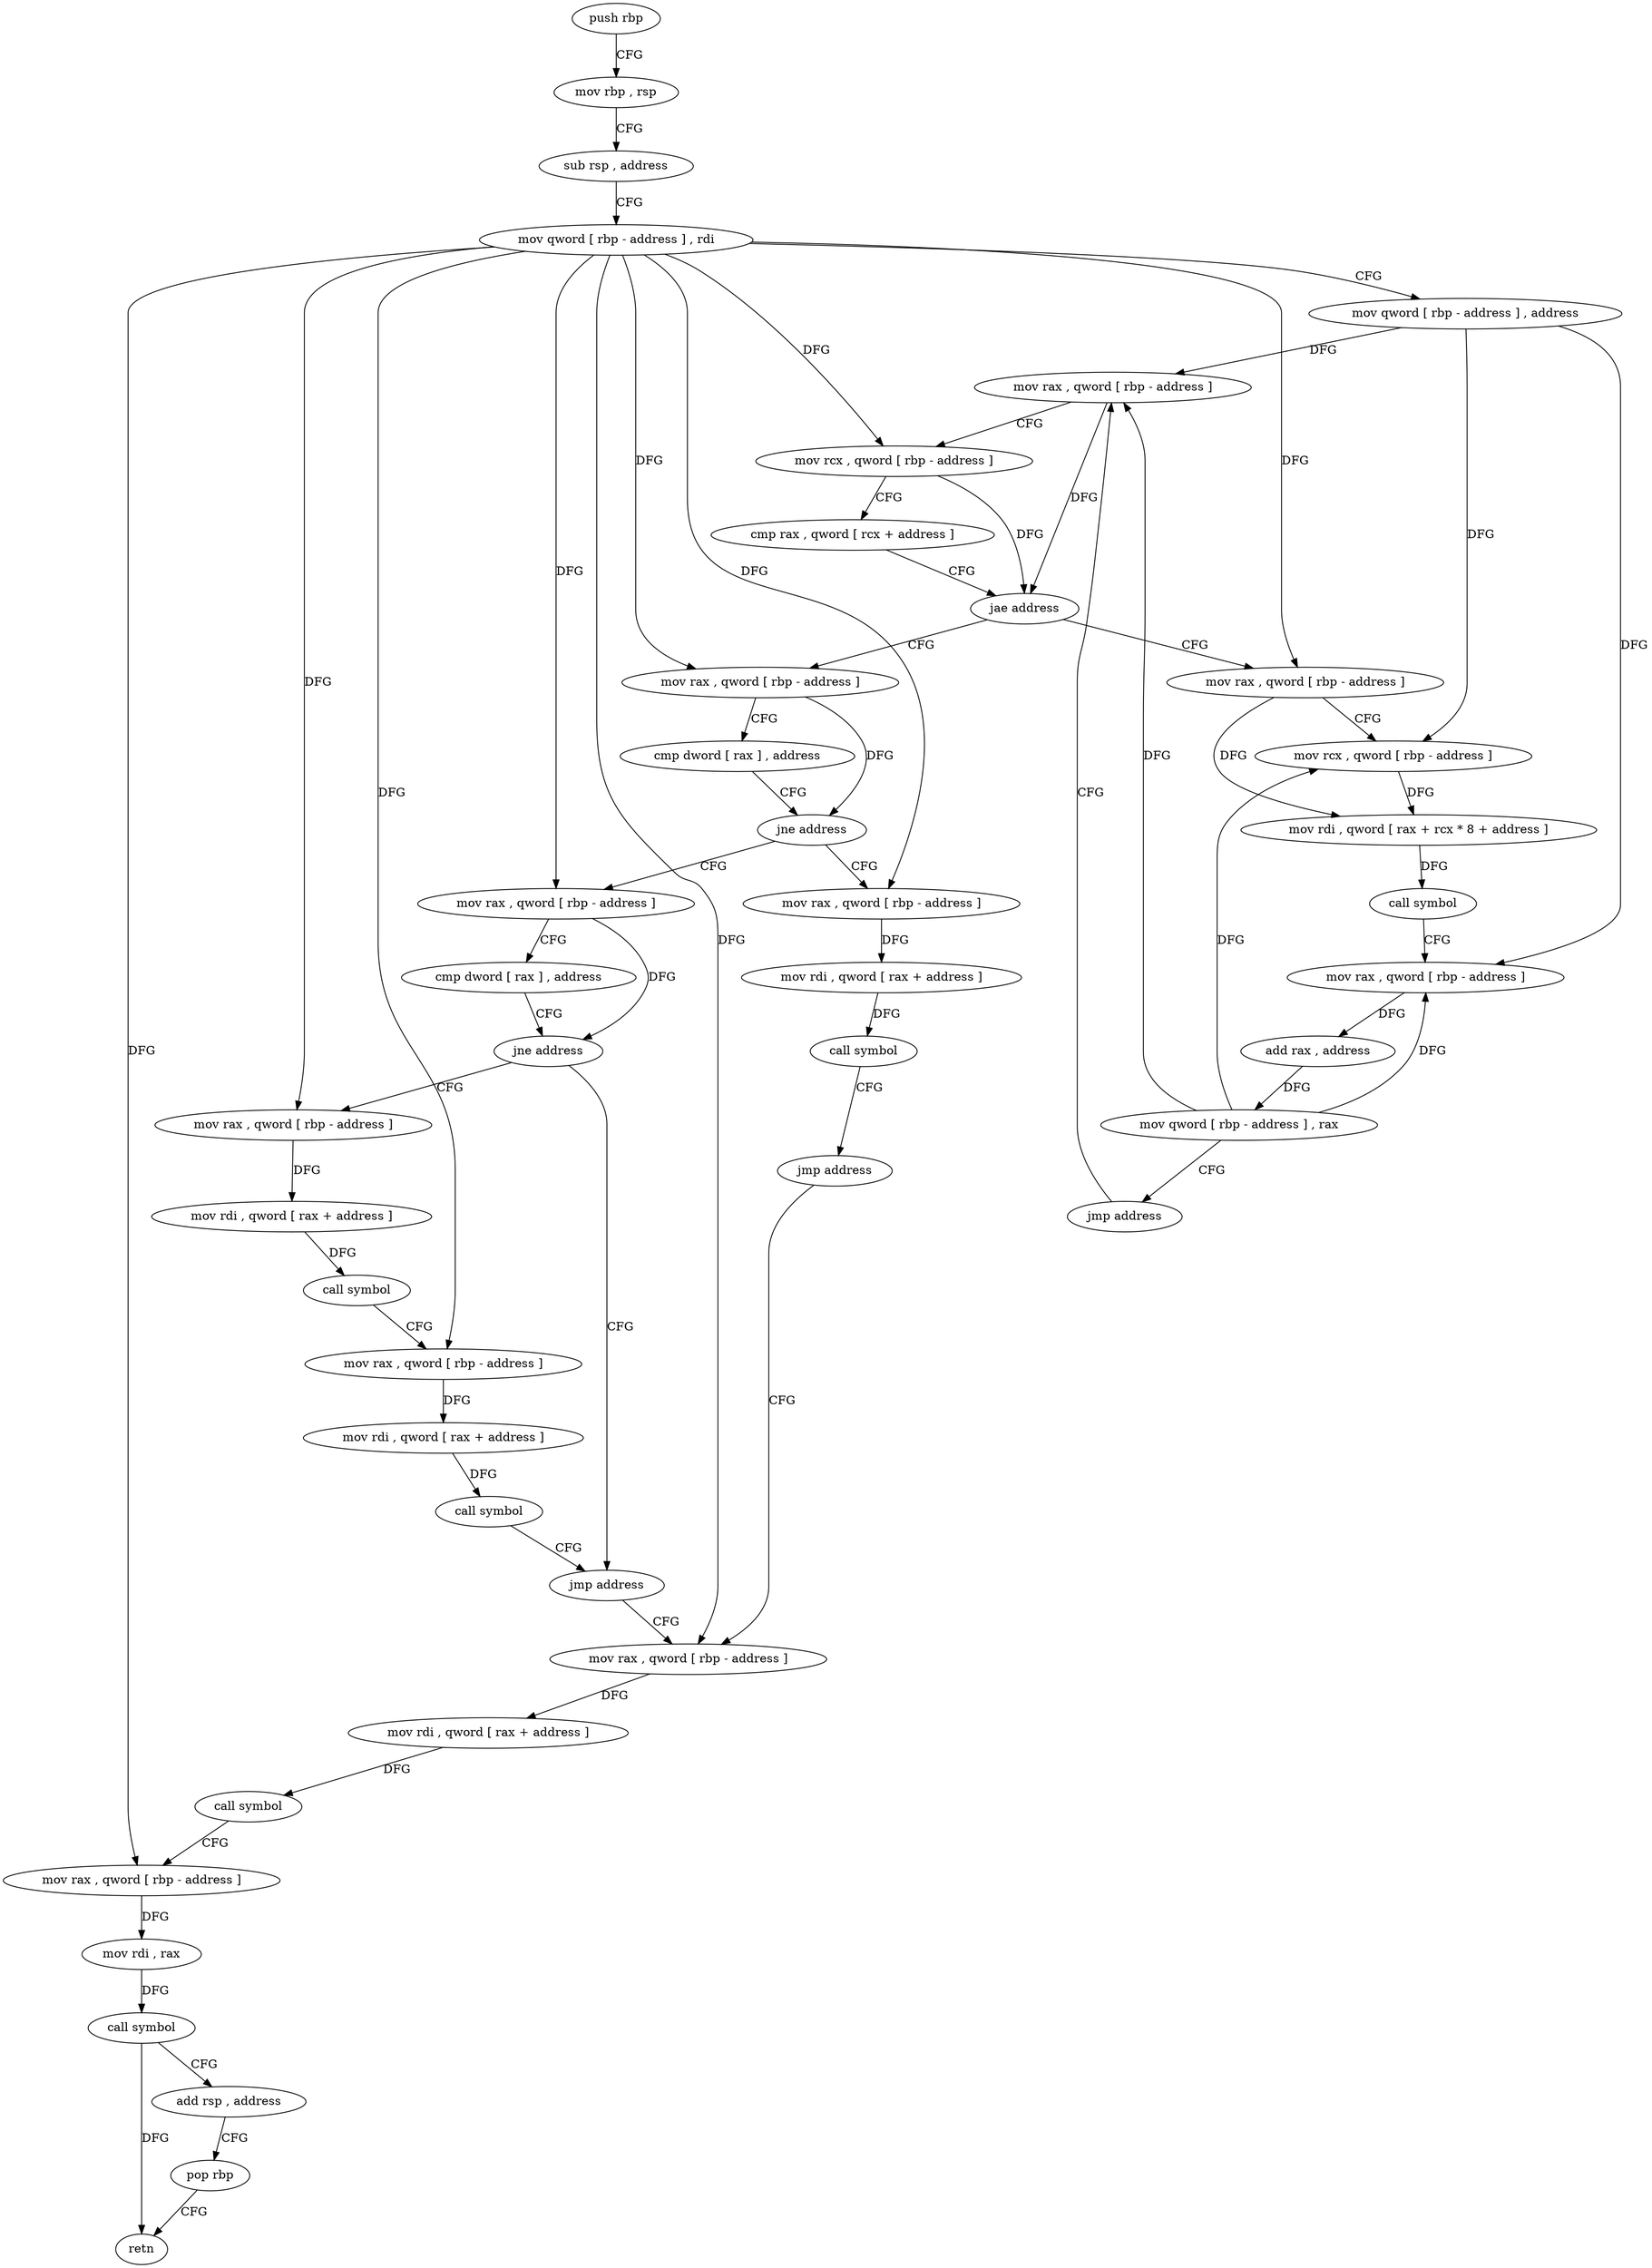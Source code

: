 digraph "func" {
"137968" [label = "push rbp" ]
"137969" [label = "mov rbp , rsp" ]
"137972" [label = "sub rsp , address" ]
"137976" [label = "mov qword [ rbp - address ] , rdi" ]
"137980" [label = "mov qword [ rbp - address ] , address" ]
"137988" [label = "mov rax , qword [ rbp - address ]" ]
"138043" [label = "mov rax , qword [ rbp - address ]" ]
"138047" [label = "cmp dword [ rax ] , address" ]
"138050" [label = "jne address" ]
"138074" [label = "mov rax , qword [ rbp - address ]" ]
"138056" [label = "mov rax , qword [ rbp - address ]" ]
"138006" [label = "mov rax , qword [ rbp - address ]" ]
"138010" [label = "mov rcx , qword [ rbp - address ]" ]
"138014" [label = "mov rdi , qword [ rax + rcx * 8 + address ]" ]
"138019" [label = "call symbol" ]
"138024" [label = "mov rax , qword [ rbp - address ]" ]
"138028" [label = "add rax , address" ]
"138034" [label = "mov qword [ rbp - address ] , rax" ]
"138038" [label = "jmp address" ]
"138078" [label = "cmp dword [ rax ] , address" ]
"138081" [label = "jne address" ]
"138113" [label = "jmp address" ]
"138087" [label = "mov rax , qword [ rbp - address ]" ]
"138060" [label = "mov rdi , qword [ rax + address ]" ]
"138064" [label = "call symbol" ]
"138069" [label = "jmp address" ]
"138118" [label = "mov rax , qword [ rbp - address ]" ]
"137992" [label = "mov rcx , qword [ rbp - address ]" ]
"137996" [label = "cmp rax , qword [ rcx + address ]" ]
"138000" [label = "jae address" ]
"138091" [label = "mov rdi , qword [ rax + address ]" ]
"138095" [label = "call symbol" ]
"138100" [label = "mov rax , qword [ rbp - address ]" ]
"138104" [label = "mov rdi , qword [ rax + address ]" ]
"138108" [label = "call symbol" ]
"138122" [label = "mov rdi , qword [ rax + address ]" ]
"138126" [label = "call symbol" ]
"138131" [label = "mov rax , qword [ rbp - address ]" ]
"138135" [label = "mov rdi , rax" ]
"138138" [label = "call symbol" ]
"138143" [label = "add rsp , address" ]
"138147" [label = "pop rbp" ]
"138148" [label = "retn" ]
"137968" -> "137969" [ label = "CFG" ]
"137969" -> "137972" [ label = "CFG" ]
"137972" -> "137976" [ label = "CFG" ]
"137976" -> "137980" [ label = "CFG" ]
"137976" -> "137992" [ label = "DFG" ]
"137976" -> "138043" [ label = "DFG" ]
"137976" -> "138006" [ label = "DFG" ]
"137976" -> "138074" [ label = "DFG" ]
"137976" -> "138056" [ label = "DFG" ]
"137976" -> "138087" [ label = "DFG" ]
"137976" -> "138100" [ label = "DFG" ]
"137976" -> "138118" [ label = "DFG" ]
"137976" -> "138131" [ label = "DFG" ]
"137980" -> "137988" [ label = "DFG" ]
"137980" -> "138010" [ label = "DFG" ]
"137980" -> "138024" [ label = "DFG" ]
"137988" -> "137992" [ label = "CFG" ]
"137988" -> "138000" [ label = "DFG" ]
"138043" -> "138047" [ label = "CFG" ]
"138043" -> "138050" [ label = "DFG" ]
"138047" -> "138050" [ label = "CFG" ]
"138050" -> "138074" [ label = "CFG" ]
"138050" -> "138056" [ label = "CFG" ]
"138074" -> "138078" [ label = "CFG" ]
"138074" -> "138081" [ label = "DFG" ]
"138056" -> "138060" [ label = "DFG" ]
"138006" -> "138010" [ label = "CFG" ]
"138006" -> "138014" [ label = "DFG" ]
"138010" -> "138014" [ label = "DFG" ]
"138014" -> "138019" [ label = "DFG" ]
"138019" -> "138024" [ label = "CFG" ]
"138024" -> "138028" [ label = "DFG" ]
"138028" -> "138034" [ label = "DFG" ]
"138034" -> "138038" [ label = "CFG" ]
"138034" -> "137988" [ label = "DFG" ]
"138034" -> "138010" [ label = "DFG" ]
"138034" -> "138024" [ label = "DFG" ]
"138038" -> "137988" [ label = "CFG" ]
"138078" -> "138081" [ label = "CFG" ]
"138081" -> "138113" [ label = "CFG" ]
"138081" -> "138087" [ label = "CFG" ]
"138113" -> "138118" [ label = "CFG" ]
"138087" -> "138091" [ label = "DFG" ]
"138060" -> "138064" [ label = "DFG" ]
"138064" -> "138069" [ label = "CFG" ]
"138069" -> "138118" [ label = "CFG" ]
"138118" -> "138122" [ label = "DFG" ]
"137992" -> "137996" [ label = "CFG" ]
"137992" -> "138000" [ label = "DFG" ]
"137996" -> "138000" [ label = "CFG" ]
"138000" -> "138043" [ label = "CFG" ]
"138000" -> "138006" [ label = "CFG" ]
"138091" -> "138095" [ label = "DFG" ]
"138095" -> "138100" [ label = "CFG" ]
"138100" -> "138104" [ label = "DFG" ]
"138104" -> "138108" [ label = "DFG" ]
"138108" -> "138113" [ label = "CFG" ]
"138122" -> "138126" [ label = "DFG" ]
"138126" -> "138131" [ label = "CFG" ]
"138131" -> "138135" [ label = "DFG" ]
"138135" -> "138138" [ label = "DFG" ]
"138138" -> "138143" [ label = "CFG" ]
"138138" -> "138148" [ label = "DFG" ]
"138143" -> "138147" [ label = "CFG" ]
"138147" -> "138148" [ label = "CFG" ]
}

